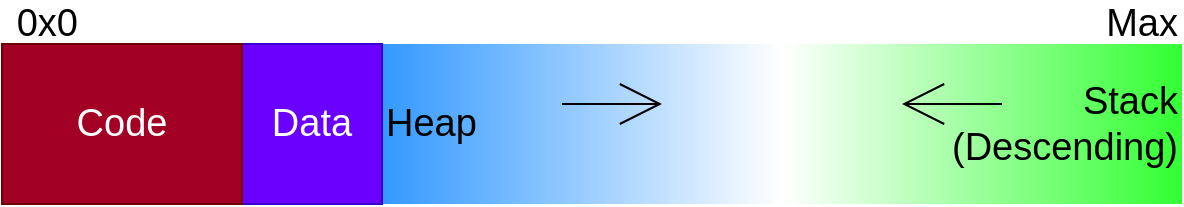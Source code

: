 <mxfile>
    <diagram id="oy0-SmHou1nQkL_5ry_Y" name="Page-1">
        <mxGraphModel dx="1220" dy="1470" grid="1" gridSize="10" guides="1" tooltips="1" connect="1" arrows="1" fold="1" page="1" pageScale="1" pageWidth="850" pageHeight="1100" math="0" shadow="0">
            <root>
                <mxCell id="0"/>
                <mxCell id="1" parent="0"/>
                <mxCell id="2" value="Stack&lt;br&gt;(Descending)" style="rounded=0;whiteSpace=wrap;html=1;gradientColor=#FFFFFF;verticalAlign=middle;fontColor=#000000;strokeColor=none;fontSize=19;gradientDirection=west;align=right;fillColor=#33FF33;" vertex="1" parent="1">
                    <mxGeometry x="410" y="30" width="200" height="80" as="geometry"/>
                </mxCell>
                <mxCell id="3" value="Heap" style="rounded=0;whiteSpace=wrap;html=1;gradientColor=#ffffff;gradientDirection=east;fillColor=#3399FF;verticalAlign=middle;fontColor=#000000;strokeColor=none;fontSize=19;align=left;" vertex="1" parent="1">
                    <mxGeometry x="210" y="30" width="200" height="80" as="geometry"/>
                </mxCell>
                <mxCell id="4" value="Data" style="rounded=0;whiteSpace=wrap;html=1;fillColor=#6a00ff;strokeColor=#3700CC;fontColor=#ffffff;fontSize=19;" vertex="1" parent="1">
                    <mxGeometry x="140" y="30" width="70" height="80" as="geometry"/>
                </mxCell>
                <mxCell id="5" value="Code" style="rounded=0;whiteSpace=wrap;html=1;fillColor=#a20025;strokeColor=#6F0000;fontColor=#ffffff;fontSize=19;" vertex="1" parent="1">
                    <mxGeometry x="20" y="30" width="120" height="80" as="geometry"/>
                </mxCell>
                <mxCell id="7" value="" style="endArrow=open;html=1;fontSize=19;fontColor=#000000;endFill=0;endSize=19;strokeColor=#000000;" edge="1" parent="1">
                    <mxGeometry width="50" height="50" relative="1" as="geometry">
                        <mxPoint x="520" y="60" as="sourcePoint"/>
                        <mxPoint x="470" y="60" as="targetPoint"/>
                    </mxGeometry>
                </mxCell>
                <mxCell id="8" value="" style="endArrow=open;html=1;fontSize=19;fontColor=#000000;endFill=0;endSize=19;strokeColor=#000000;" edge="1" parent="1">
                    <mxGeometry width="50" height="50" relative="1" as="geometry">
                        <mxPoint x="300" y="60" as="sourcePoint"/>
                        <mxPoint x="350" y="60" as="targetPoint"/>
                    </mxGeometry>
                </mxCell>
                <mxCell id="9" value="Max" style="text;html=1;strokeColor=none;fillColor=none;align=right;verticalAlign=middle;whiteSpace=wrap;rounded=0;fontSize=19;fontColor=#000000;" vertex="1" parent="1">
                    <mxGeometry x="570" y="10" width="40" height="20" as="geometry"/>
                </mxCell>
                <mxCell id="11" value="0x0" style="text;html=1;strokeColor=none;fillColor=none;align=right;verticalAlign=middle;whiteSpace=wrap;rounded=0;fontSize=19;fontColor=#000000;" vertex="1" parent="1">
                    <mxGeometry x="20" y="10" width="40" height="20" as="geometry"/>
                </mxCell>
            </root>
        </mxGraphModel>
    </diagram>
</mxfile>